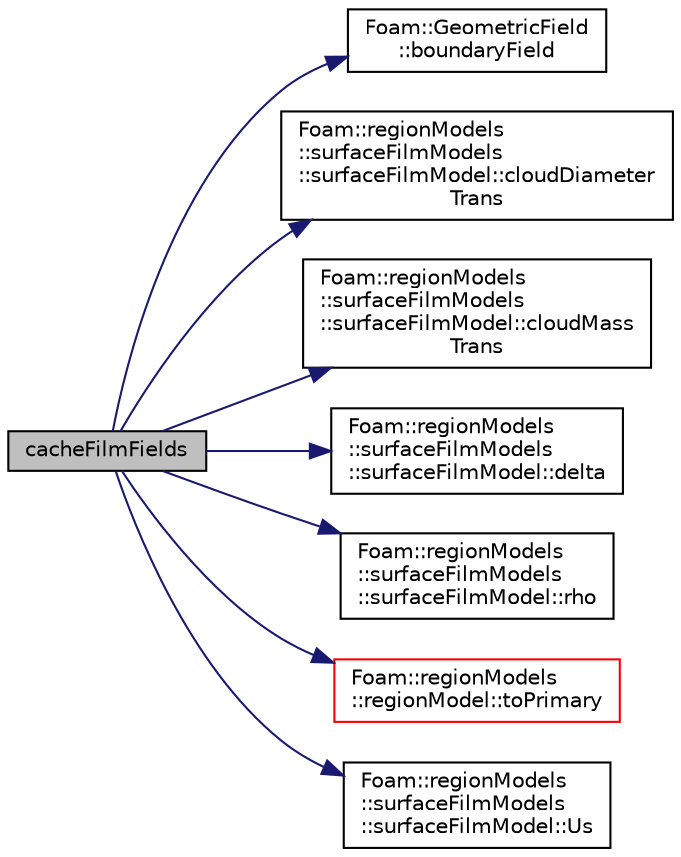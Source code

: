 digraph "cacheFilmFields"
{
  bgcolor="transparent";
  edge [fontname="Helvetica",fontsize="10",labelfontname="Helvetica",labelfontsize="10"];
  node [fontname="Helvetica",fontsize="10",shape=record];
  rankdir="LR";
  Node1 [label="cacheFilmFields",height=0.2,width=0.4,color="black", fillcolor="grey75", style="filled", fontcolor="black"];
  Node1 -> Node2 [color="midnightblue",fontsize="10",style="solid",fontname="Helvetica"];
  Node2 [label="Foam::GeometricField\l::boundaryField",height=0.2,width=0.4,color="black",URL="$a00913.html#a3c6c1a789b48ea0c5e8bff64f9c14f2d",tooltip="Return reference to GeometricBoundaryField. "];
  Node1 -> Node3 [color="midnightblue",fontsize="10",style="solid",fontname="Helvetica"];
  Node3 [label="Foam::regionModels\l::surfaceFilmModels\l::surfaceFilmModel::cloudDiameter\lTrans",height=0.2,width=0.4,color="black",URL="$a02466.html#a286ba8688ce7d1449e26bfb90ff25d83",tooltip="Return the parcel diameters originating from film. "];
  Node1 -> Node4 [color="midnightblue",fontsize="10",style="solid",fontname="Helvetica"];
  Node4 [label="Foam::regionModels\l::surfaceFilmModels\l::surfaceFilmModel::cloudMass\lTrans",height=0.2,width=0.4,color="black",URL="$a02466.html#a111d7644d0ad9e6135623a700513d9b0",tooltip="Return the film mass available for transfer. "];
  Node1 -> Node5 [color="midnightblue",fontsize="10",style="solid",fontname="Helvetica"];
  Node5 [label="Foam::regionModels\l::surfaceFilmModels\l::surfaceFilmModel::delta",height=0.2,width=0.4,color="black",URL="$a02466.html#ad7a3f68138b05c28be48dae6234587ad",tooltip="Return the film thickness [m]. "];
  Node1 -> Node6 [color="midnightblue",fontsize="10",style="solid",fontname="Helvetica"];
  Node6 [label="Foam::regionModels\l::surfaceFilmModels\l::surfaceFilmModel::rho",height=0.2,width=0.4,color="black",URL="$a02466.html#a588d18200c9cf5a24b176c19a861f657",tooltip="Return the film density [kg/m3]. "];
  Node1 -> Node7 [color="midnightblue",fontsize="10",style="solid",fontname="Helvetica"];
  Node7 [label="Foam::regionModels\l::regionModel::toPrimary",height=0.2,width=0.4,color="red",URL="$a02120.html#ae3e2347b9e0b838573435f06d9e51bf0",tooltip="Convert a local region field to the primary region. "];
  Node1 -> Node8 [color="midnightblue",fontsize="10",style="solid",fontname="Helvetica"];
  Node8 [label="Foam::regionModels\l::surfaceFilmModels\l::surfaceFilmModel::Us",height=0.2,width=0.4,color="black",URL="$a02466.html#a3e26f16ba437827d6405ab0759d560ef",tooltip="Return the film surface velocity [m/s]. "];
}
